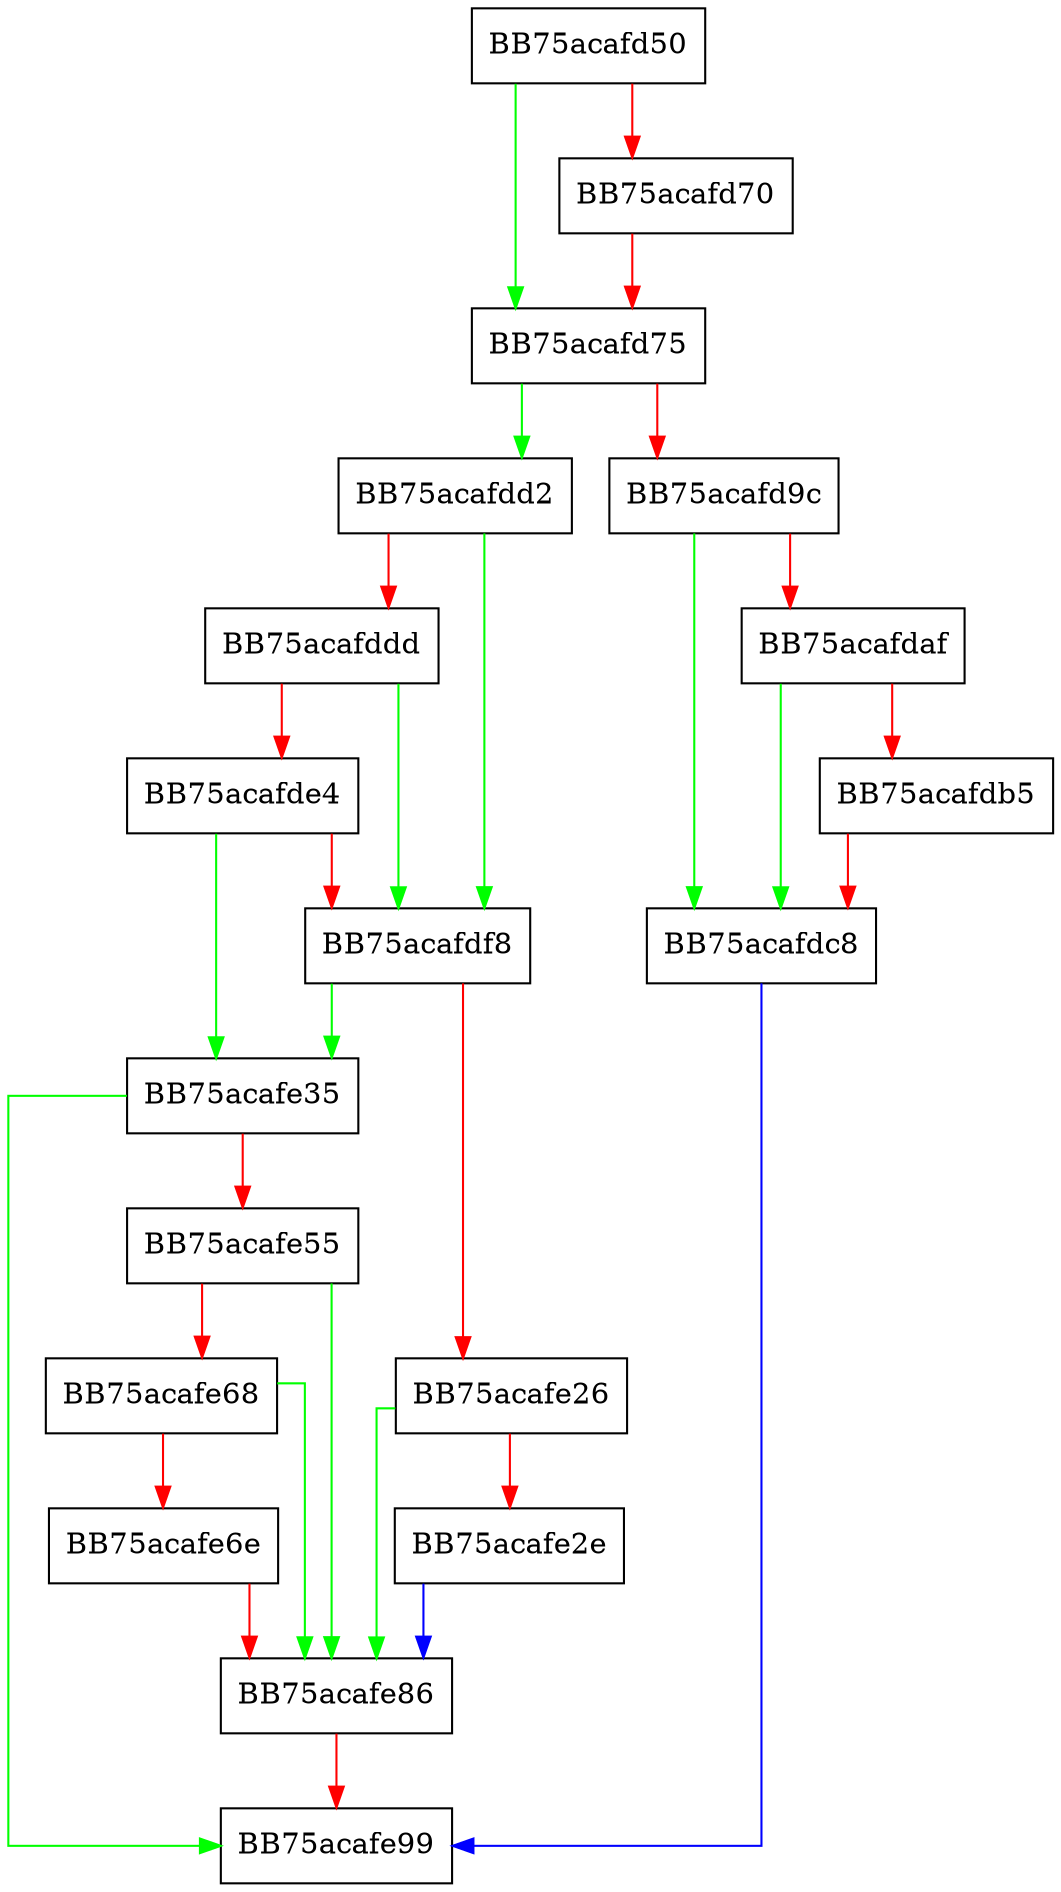 digraph Quarantine {
  node [shape="box"];
  graph [splines=ortho];
  BB75acafd50 -> BB75acafd75 [color="green"];
  BB75acafd50 -> BB75acafd70 [color="red"];
  BB75acafd70 -> BB75acafd75 [color="red"];
  BB75acafd75 -> BB75acafdd2 [color="green"];
  BB75acafd75 -> BB75acafd9c [color="red"];
  BB75acafd9c -> BB75acafdc8 [color="green"];
  BB75acafd9c -> BB75acafdaf [color="red"];
  BB75acafdaf -> BB75acafdc8 [color="green"];
  BB75acafdaf -> BB75acafdb5 [color="red"];
  BB75acafdb5 -> BB75acafdc8 [color="red"];
  BB75acafdc8 -> BB75acafe99 [color="blue"];
  BB75acafdd2 -> BB75acafdf8 [color="green"];
  BB75acafdd2 -> BB75acafddd [color="red"];
  BB75acafddd -> BB75acafdf8 [color="green"];
  BB75acafddd -> BB75acafde4 [color="red"];
  BB75acafde4 -> BB75acafe35 [color="green"];
  BB75acafde4 -> BB75acafdf8 [color="red"];
  BB75acafdf8 -> BB75acafe35 [color="green"];
  BB75acafdf8 -> BB75acafe26 [color="red"];
  BB75acafe26 -> BB75acafe86 [color="green"];
  BB75acafe26 -> BB75acafe2e [color="red"];
  BB75acafe2e -> BB75acafe86 [color="blue"];
  BB75acafe35 -> BB75acafe99 [color="green"];
  BB75acafe35 -> BB75acafe55 [color="red"];
  BB75acafe55 -> BB75acafe86 [color="green"];
  BB75acafe55 -> BB75acafe68 [color="red"];
  BB75acafe68 -> BB75acafe86 [color="green"];
  BB75acafe68 -> BB75acafe6e [color="red"];
  BB75acafe6e -> BB75acafe86 [color="red"];
  BB75acafe86 -> BB75acafe99 [color="red"];
}